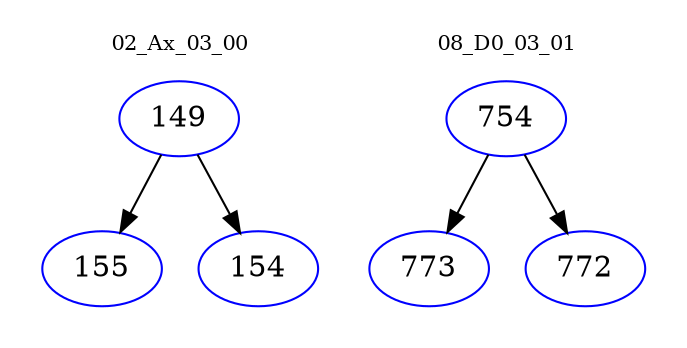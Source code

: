 digraph{
subgraph cluster_0 {
color = white
label = "02_Ax_03_00";
fontsize=10;
T0_149 [label="149", color="blue"]
T0_149 -> T0_155 [color="black"]
T0_155 [label="155", color="blue"]
T0_149 -> T0_154 [color="black"]
T0_154 [label="154", color="blue"]
}
subgraph cluster_1 {
color = white
label = "08_D0_03_01";
fontsize=10;
T1_754 [label="754", color="blue"]
T1_754 -> T1_773 [color="black"]
T1_773 [label="773", color="blue"]
T1_754 -> T1_772 [color="black"]
T1_772 [label="772", color="blue"]
}
}
